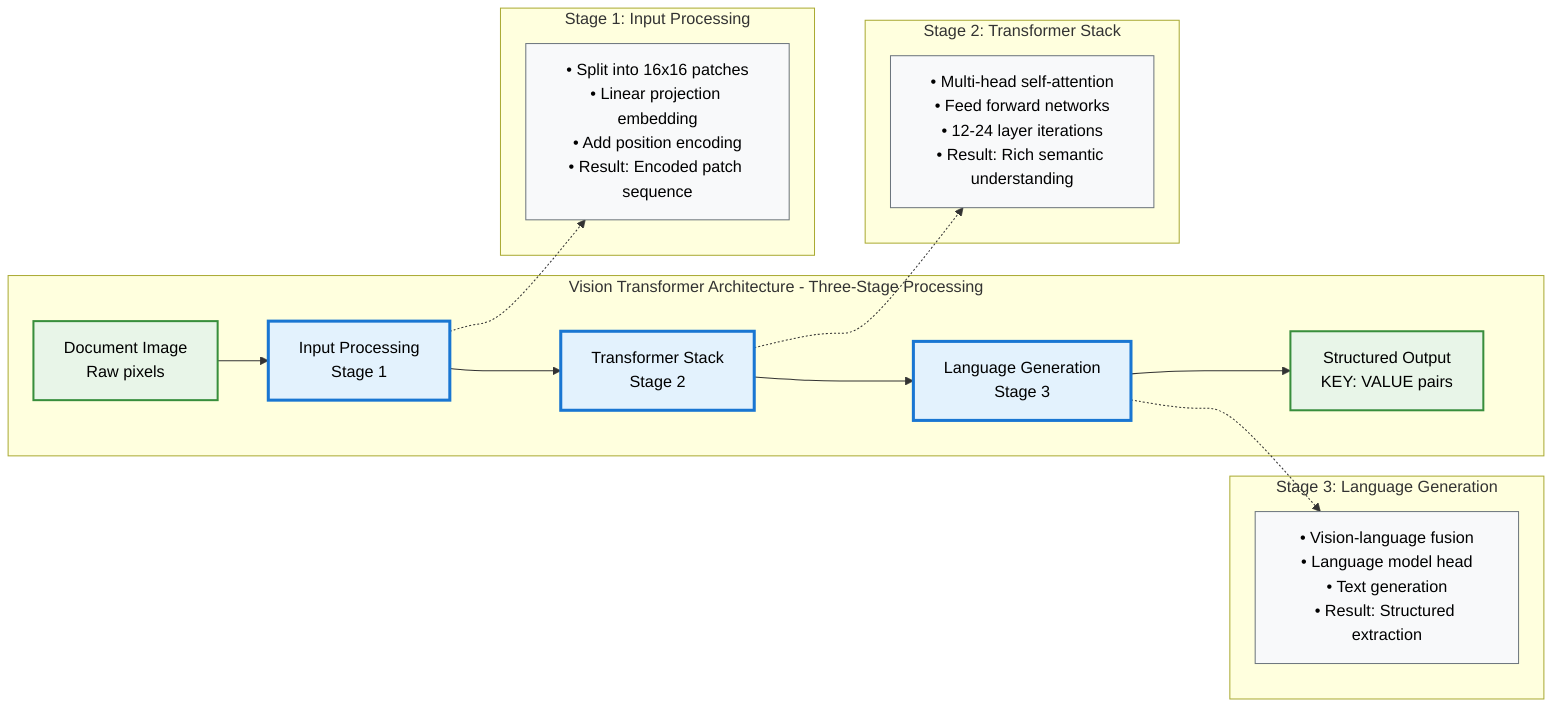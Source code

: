 graph LR
    subgraph vit ["Vision Transformer Architecture - Three-Stage Processing"]
        A[Document Image<br/>Raw pixels] --> B[Input Processing<br/>Stage 1]
        B --> C[Transformer Stack<br/>Stage 2] 
        C --> D[Language Generation<br/>Stage 3]
        D --> E[Structured Output<br/>KEY: VALUE pairs]
    end
    
    subgraph stage1 ["Stage 1: Input Processing"]
        F[• Split into 16x16 patches<br/>• Linear projection embedding<br/>• Add position encoding<br/>• Result: Encoded patch sequence]
    end
    
    subgraph stage2 ["Stage 2: Transformer Stack"]
        G[• Multi-head self-attention<br/>• Feed forward networks<br/>• 12-24 layer iterations<br/>• Result: Rich semantic understanding]
    end
    
    subgraph stage3 ["Stage 3: Language Generation"]
        H[• Vision-language fusion<br/>• Language model head<br/>• Text generation<br/>• Result: Structured extraction]
    end
    
    B -.-> F
    C -.-> G  
    D -.-> H
    
    %% Styling
    classDef mainFlow fill:#e3f2fd,stroke:#1976d2,stroke-width:3px,color:#000
    classDef stageDetail fill:#f8f9fa,stroke:#6c757d,stroke-width:1px,color:#000
    classDef inputOutput fill:#e8f5e8,stroke:#388e3c,stroke-width:2px,color:#000
    
    class B,C,D mainFlow
    class A,E inputOutput
    class F,G,H stageDetail